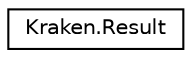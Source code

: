 digraph "Graphical Class Hierarchy"
{
 // LATEX_PDF_SIZE
  edge [fontname="Helvetica",fontsize="10",labelfontname="Helvetica",labelfontsize="10"];
  node [fontname="Helvetica",fontsize="10",shape=record];
  rankdir="LR";
  Node0 [label="Kraken.Result",height=0.2,width=0.4,color="black", fillcolor="white", style="filled",URL="$class_kraken_1_1_result.html",tooltip=" "];
}
